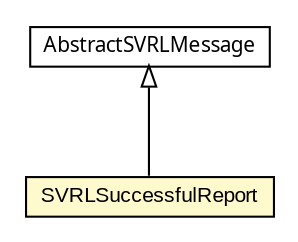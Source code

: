 #!/usr/local/bin/dot
#
# Class diagram 
# Generated by UMLGraph version 5.1 (http://www.umlgraph.org/)
#

digraph G {
	edge [fontname="arial",fontsize=10,labelfontname="arial",labelfontsize=10];
	node [fontname="arial",fontsize=10,shape=plaintext];
	nodesep=0.25;
	ranksep=0.5;
	// com.helger.schematron.svrl.SVRLSuccessfulReport
	c17460 [label=<<table title="com.helger.schematron.svrl.SVRLSuccessfulReport" border="0" cellborder="1" cellspacing="0" cellpadding="2" port="p" bgcolor="lemonChiffon" href="./SVRLSuccessfulReport.html">
		<tr><td><table border="0" cellspacing="0" cellpadding="1">
<tr><td align="center" balign="center"> SVRLSuccessfulReport </td></tr>
		</table></td></tr>
		</table>>, fontname="arial", fontcolor="black", fontsize=10.0];
	// com.helger.schematron.svrl.AbstractSVRLMessage
	c17472 [label=<<table title="com.helger.schematron.svrl.AbstractSVRLMessage" border="0" cellborder="1" cellspacing="0" cellpadding="2" port="p" href="./AbstractSVRLMessage.html">
		<tr><td><table border="0" cellspacing="0" cellpadding="1">
<tr><td align="center" balign="center"><font face="ariali"> AbstractSVRLMessage </font></td></tr>
		</table></td></tr>
		</table>>, fontname="arial", fontcolor="black", fontsize=10.0];
	//com.helger.schematron.svrl.SVRLSuccessfulReport extends com.helger.schematron.svrl.AbstractSVRLMessage
	c17472:p -> c17460:p [dir=back,arrowtail=empty];
}

